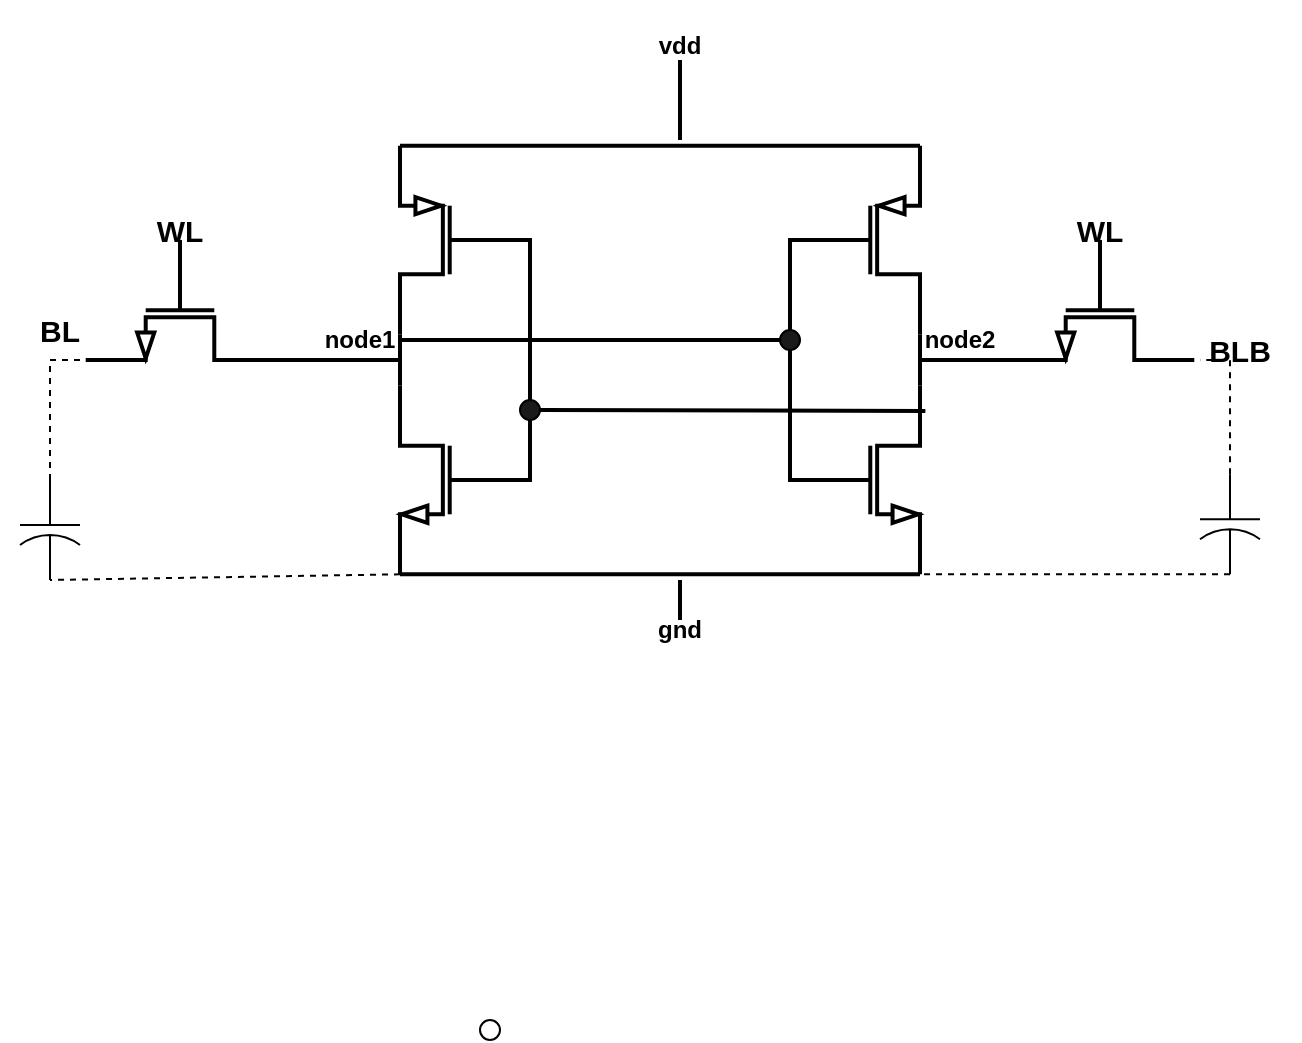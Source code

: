 <mxfile version="22.0.4" type="device">
  <diagram name="Page-1" id="3rK5DHKhRLW5s2AJK6Ox">
    <mxGraphModel dx="989" dy="468" grid="1" gridSize="10" guides="1" tooltips="1" connect="1" arrows="1" fold="1" page="1" pageScale="1" pageWidth="850" pageHeight="1100" math="0" shadow="0">
      <root>
        <mxCell id="0" />
        <mxCell id="1" parent="0" />
        <mxCell id="UJMpHwvXwwzh0vuMlpc5-69" value="" style="verticalLabelPosition=bottom;shadow=0;dashed=0;align=center;html=1;verticalAlign=top;shape=mxgraph.electrical.transistors.pmos;pointerEvents=1;strokeWidth=2;" vertex="1" parent="1">
          <mxGeometry x="460" y="120" width="60" height="100" as="geometry" />
        </mxCell>
        <mxCell id="UJMpHwvXwwzh0vuMlpc5-70" value="" style="verticalLabelPosition=bottom;shadow=0;dashed=0;align=center;html=1;verticalAlign=top;shape=mxgraph.electrical.transistors.pmos;pointerEvents=1;flipH=1;strokeWidth=2;" vertex="1" parent="1">
          <mxGeometry x="260" y="120" width="60" height="100" as="geometry" />
        </mxCell>
        <mxCell id="UJMpHwvXwwzh0vuMlpc5-71" value="" style="verticalLabelPosition=bottom;shadow=0;dashed=0;align=center;html=1;verticalAlign=top;shape=mxgraph.electrical.transistors.nmos;pointerEvents=1;strokeWidth=2;" vertex="1" parent="1">
          <mxGeometry x="460" y="240" width="60" height="100" as="geometry" />
        </mxCell>
        <mxCell id="UJMpHwvXwwzh0vuMlpc5-72" value="" style="verticalLabelPosition=bottom;shadow=0;dashed=0;align=center;html=1;verticalAlign=top;shape=mxgraph.electrical.transistors.nmos;pointerEvents=1;flipH=1;strokeWidth=2;" vertex="1" parent="1">
          <mxGeometry x="260" y="240" width="60" height="100" as="geometry" />
        </mxCell>
        <mxCell id="UJMpHwvXwwzh0vuMlpc5-73" value="" style="verticalLabelPosition=bottom;shadow=0;dashed=0;align=center;html=1;verticalAlign=top;shape=mxgraph.electrical.transistors.nmos;pointerEvents=1;direction=south;strokeWidth=2;" vertex="1" parent="1">
          <mxGeometry x="560" y="170" width="100" height="60" as="geometry" />
        </mxCell>
        <mxCell id="UJMpHwvXwwzh0vuMlpc5-74" value="" style="verticalLabelPosition=bottom;shadow=0;dashed=0;align=center;html=1;verticalAlign=top;shape=mxgraph.electrical.transistors.nmos;pointerEvents=1;direction=south;strokeWidth=2;" vertex="1" parent="1">
          <mxGeometry x="100" y="170" width="100" height="60" as="geometry" />
        </mxCell>
        <mxCell id="UJMpHwvXwwzh0vuMlpc5-75" value="" style="endArrow=none;html=1;rounded=0;entryX=1;entryY=1;entryDx=0;entryDy=0;entryPerimeter=0;exitX=1;exitY=0;exitDx=0;exitDy=0;exitPerimeter=0;strokeWidth=2;" edge="1" parent="1" source="UJMpHwvXwwzh0vuMlpc5-71" target="UJMpHwvXwwzh0vuMlpc5-69">
          <mxGeometry width="50" height="50" relative="1" as="geometry">
            <mxPoint x="410" y="300" as="sourcePoint" />
            <mxPoint x="410" y="220" as="targetPoint" />
          </mxGeometry>
        </mxCell>
        <mxCell id="UJMpHwvXwwzh0vuMlpc5-76" value="" style="endArrow=none;html=1;rounded=0;entryX=1;entryY=1;entryDx=0;entryDy=0;entryPerimeter=0;exitX=1;exitY=0;exitDx=0;exitDy=0;exitPerimeter=0;strokeWidth=2;" edge="1" parent="1" source="UJMpHwvXwwzh0vuMlpc5-72" target="UJMpHwvXwwzh0vuMlpc5-70">
          <mxGeometry width="50" height="50" relative="1" as="geometry">
            <mxPoint x="400" y="390" as="sourcePoint" />
            <mxPoint x="450" y="340" as="targetPoint" />
          </mxGeometry>
        </mxCell>
        <mxCell id="UJMpHwvXwwzh0vuMlpc5-77" value="" style="endArrow=none;html=1;rounded=0;entryX=1;entryY=-0.548;entryDx=0;entryDy=0;entryPerimeter=0;strokeWidth=2;" edge="1" parent="1" target="UJMpHwvXwwzh0vuMlpc5-74">
          <mxGeometry width="50" height="50" relative="1" as="geometry">
            <mxPoint x="260" y="230" as="sourcePoint" />
            <mxPoint x="230" y="240" as="targetPoint" />
          </mxGeometry>
        </mxCell>
        <mxCell id="UJMpHwvXwwzh0vuMlpc5-78" value="" style="endArrow=none;html=1;rounded=0;strokeWidth=2;" edge="1" parent="1">
          <mxGeometry width="50" height="50" relative="1" as="geometry">
            <mxPoint x="570" y="230" as="sourcePoint" />
            <mxPoint x="520" y="230" as="targetPoint" />
          </mxGeometry>
        </mxCell>
        <mxCell id="UJMpHwvXwwzh0vuMlpc5-81" value="" style="endArrow=none;html=1;rounded=0;entryX=1;entryY=0;entryDx=0;entryDy=0;entryPerimeter=0;exitX=1;exitY=0;exitDx=0;exitDy=0;exitPerimeter=0;strokeWidth=2;" edge="1" parent="1" source="UJMpHwvXwwzh0vuMlpc5-70" target="UJMpHwvXwwzh0vuMlpc5-69">
          <mxGeometry width="50" height="50" relative="1" as="geometry">
            <mxPoint x="400" y="130" as="sourcePoint" />
            <mxPoint x="400" y="70" as="targetPoint" />
          </mxGeometry>
        </mxCell>
        <mxCell id="UJMpHwvXwwzh0vuMlpc5-82" value="" style="endArrow=none;html=1;rounded=0;entryX=1;entryY=1;entryDx=0;entryDy=0;entryPerimeter=0;strokeWidth=2;exitX=1;exitY=1;exitDx=0;exitDy=0;exitPerimeter=0;" edge="1" parent="1" source="UJMpHwvXwwzh0vuMlpc5-72" target="UJMpHwvXwwzh0vuMlpc5-71">
          <mxGeometry width="50" height="50" relative="1" as="geometry">
            <mxPoint x="300" y="460" as="sourcePoint" />
            <mxPoint x="450" y="340" as="targetPoint" />
          </mxGeometry>
        </mxCell>
        <mxCell id="UJMpHwvXwwzh0vuMlpc5-85" value="BL" style="text;strokeColor=none;align=center;fillColor=none;html=1;verticalAlign=middle;whiteSpace=wrap;rounded=0;fontStyle=1;fontSize=15;" vertex="1" parent="1">
          <mxGeometry x="60" y="200" width="60" height="30" as="geometry" />
        </mxCell>
        <mxCell id="UJMpHwvXwwzh0vuMlpc5-86" value="BLB" style="text;strokeColor=none;align=center;fillColor=none;html=1;verticalAlign=middle;whiteSpace=wrap;rounded=0;fontStyle=1;fontSize=15;" vertex="1" parent="1">
          <mxGeometry x="650" y="210" width="60" height="30" as="geometry" />
        </mxCell>
        <mxCell id="UJMpHwvXwwzh0vuMlpc5-87" value="WL" style="text;strokeColor=none;align=center;fillColor=none;html=1;verticalAlign=middle;whiteSpace=wrap;rounded=0;fontStyle=1;fontSize=15;" vertex="1" parent="1">
          <mxGeometry x="120" y="150" width="60" height="30" as="geometry" />
        </mxCell>
        <mxCell id="UJMpHwvXwwzh0vuMlpc5-88" value="WL" style="text;strokeColor=none;align=center;fillColor=none;html=1;verticalAlign=middle;whiteSpace=wrap;rounded=0;fontStyle=1;fontSize=15;" vertex="1" parent="1">
          <mxGeometry x="580" y="150" width="60" height="30" as="geometry" />
        </mxCell>
        <mxCell id="UJMpHwvXwwzh0vuMlpc5-89" value="" style="endArrow=none;html=1;rounded=0;strokeWidth=2;" edge="1" parent="1">
          <mxGeometry width="50" height="50" relative="1" as="geometry">
            <mxPoint x="400" y="80" as="sourcePoint" />
            <mxPoint x="400" y="120" as="targetPoint" />
          </mxGeometry>
        </mxCell>
        <mxCell id="UJMpHwvXwwzh0vuMlpc5-90" value="&lt;div&gt;&lt;br&gt;&lt;/div&gt;&lt;div&gt;vdd&lt;br&gt;&lt;/div&gt;" style="text;strokeColor=none;align=center;fillColor=none;html=1;verticalAlign=middle;whiteSpace=wrap;rounded=0;fontStyle=1" vertex="1" parent="1">
          <mxGeometry x="370" y="50" width="60" height="30" as="geometry" />
        </mxCell>
        <mxCell id="UJMpHwvXwwzh0vuMlpc5-91" value="" style="endArrow=none;html=1;rounded=0;fontSize=12;strokeWidth=2;" edge="1" parent="1">
          <mxGeometry width="50" height="50" relative="1" as="geometry">
            <mxPoint x="400" y="340" as="sourcePoint" />
            <mxPoint x="400" y="360" as="targetPoint" />
          </mxGeometry>
        </mxCell>
        <mxCell id="UJMpHwvXwwzh0vuMlpc5-92" value="gnd" style="text;strokeColor=none;align=center;fillColor=none;html=1;verticalAlign=middle;whiteSpace=wrap;rounded=0;strokeWidth=2;fontStyle=1" vertex="1" parent="1">
          <mxGeometry x="370" y="350" width="60" height="30" as="geometry" />
        </mxCell>
        <mxCell id="UJMpHwvXwwzh0vuMlpc5-93" value="node1" style="text;strokeColor=none;align=center;fillColor=none;html=1;verticalAlign=middle;whiteSpace=wrap;rounded=0;fontStyle=1" vertex="1" parent="1">
          <mxGeometry x="210" y="210" width="60" height="20" as="geometry" />
        </mxCell>
        <mxCell id="UJMpHwvXwwzh0vuMlpc5-95" value="node2" style="text;strokeColor=none;align=center;fillColor=none;html=1;verticalAlign=middle;whiteSpace=wrap;rounded=0;fontStyle=1" vertex="1" parent="1">
          <mxGeometry x="510" y="210" width="60" height="20" as="geometry" />
        </mxCell>
        <mxCell id="UJMpHwvXwwzh0vuMlpc5-96" value="" style="pointerEvents=1;verticalLabelPosition=bottom;shadow=0;dashed=0;align=center;html=1;verticalAlign=top;shape=mxgraph.electrical.capacitors.capacitor_2;direction=south;fontSize=13;" vertex="1" parent="1">
          <mxGeometry x="70" y="290" width="30" height="50" as="geometry" />
        </mxCell>
        <mxCell id="UJMpHwvXwwzh0vuMlpc5-97" value="" style="endArrow=none;dashed=1;html=1;rounded=0;entryX=0.75;entryY=1;entryDx=0;entryDy=0;exitX=0;exitY=0.5;exitDx=0;exitDy=0;exitPerimeter=0;" edge="1" parent="1" source="UJMpHwvXwwzh0vuMlpc5-96" target="UJMpHwvXwwzh0vuMlpc5-85">
          <mxGeometry width="50" height="50" relative="1" as="geometry">
            <mxPoint x="400" y="370" as="sourcePoint" />
            <mxPoint x="450" y="320" as="targetPoint" />
            <Array as="points">
              <mxPoint x="85" y="230" />
            </Array>
          </mxGeometry>
        </mxCell>
        <mxCell id="UJMpHwvXwwzh0vuMlpc5-100" value="" style="endArrow=none;dashed=1;html=1;rounded=0;entryX=1;entryY=0.5;entryDx=0;entryDy=0;entryPerimeter=0;exitX=1;exitY=1;exitDx=0;exitDy=0;exitPerimeter=0;" edge="1" parent="1" source="UJMpHwvXwwzh0vuMlpc5-72" target="UJMpHwvXwwzh0vuMlpc5-96">
          <mxGeometry width="50" height="50" relative="1" as="geometry">
            <mxPoint x="400" y="370" as="sourcePoint" />
            <mxPoint x="450" y="320" as="targetPoint" />
          </mxGeometry>
        </mxCell>
        <mxCell id="UJMpHwvXwwzh0vuMlpc5-101" value="" style="pointerEvents=1;verticalLabelPosition=bottom;shadow=0;dashed=0;align=center;html=1;verticalAlign=top;shape=mxgraph.electrical.capacitors.capacitor_2;direction=south;" vertex="1" parent="1">
          <mxGeometry x="660" y="287.14" width="30" height="50" as="geometry" />
        </mxCell>
        <mxCell id="UJMpHwvXwwzh0vuMlpc5-102" value="" style="endArrow=none;dashed=1;html=1;rounded=0;entryX=0.167;entryY=0.667;entryDx=0;entryDy=0;entryPerimeter=0;exitX=0;exitY=0.5;exitDx=0;exitDy=0;exitPerimeter=0;" edge="1" parent="1" source="UJMpHwvXwwzh0vuMlpc5-101" target="UJMpHwvXwwzh0vuMlpc5-86">
          <mxGeometry width="50" height="50" relative="1" as="geometry">
            <mxPoint x="400" y="370" as="sourcePoint" />
            <mxPoint x="450" y="320" as="targetPoint" />
            <Array as="points">
              <mxPoint x="675" y="230" />
            </Array>
          </mxGeometry>
        </mxCell>
        <mxCell id="UJMpHwvXwwzh0vuMlpc5-104" value="" style="endArrow=none;dashed=1;html=1;rounded=0;entryX=1;entryY=1;entryDx=0;entryDy=0;entryPerimeter=0;exitX=1;exitY=0.5;exitDx=0;exitDy=0;exitPerimeter=0;" edge="1" parent="1" source="UJMpHwvXwwzh0vuMlpc5-101" target="UJMpHwvXwwzh0vuMlpc5-71">
          <mxGeometry width="50" height="50" relative="1" as="geometry">
            <mxPoint x="400" y="370" as="sourcePoint" />
            <mxPoint x="450" y="320" as="targetPoint" />
          </mxGeometry>
        </mxCell>
        <mxCell id="UJMpHwvXwwzh0vuMlpc5-105" value="" style="ellipse;whiteSpace=wrap;html=1;aspect=fixed;" vertex="1" parent="1">
          <mxGeometry x="300" y="560" width="10" height="10" as="geometry" />
        </mxCell>
        <mxCell id="mkpMTUnrsjfbZvk3kkcX-8" value="" style="ellipse;whiteSpace=wrap;html=1;aspect=fixed;fillColor=#1A1A1A;" vertex="1" parent="1">
          <mxGeometry x="450" y="215" width="10" height="10" as="geometry" />
        </mxCell>
        <mxCell id="mkpMTUnrsjfbZvk3kkcX-10" value="" style="endArrow=none;html=1;rounded=0;exitX=0.5;exitY=0;exitDx=0;exitDy=0;entryX=0;entryY=0.5;entryDx=0;entryDy=0;entryPerimeter=0;strokeWidth=2;" edge="1" parent="1" source="mkpMTUnrsjfbZvk3kkcX-8" target="UJMpHwvXwwzh0vuMlpc5-69">
          <mxGeometry width="50" height="50" relative="1" as="geometry">
            <mxPoint x="400" y="330" as="sourcePoint" />
            <mxPoint x="455" y="170" as="targetPoint" />
            <Array as="points">
              <mxPoint x="455" y="170" />
            </Array>
          </mxGeometry>
        </mxCell>
        <mxCell id="mkpMTUnrsjfbZvk3kkcX-12" value="" style="endArrow=none;html=1;rounded=0;entryX=0.5;entryY=1;entryDx=0;entryDy=0;exitX=0;exitY=0.5;exitDx=0;exitDy=0;exitPerimeter=0;strokeWidth=2;" edge="1" parent="1" source="UJMpHwvXwwzh0vuMlpc5-71" target="mkpMTUnrsjfbZvk3kkcX-8">
          <mxGeometry width="50" height="50" relative="1" as="geometry">
            <mxPoint x="400" y="330" as="sourcePoint" />
            <mxPoint x="450" y="280" as="targetPoint" />
            <Array as="points">
              <mxPoint x="455" y="290" />
            </Array>
          </mxGeometry>
        </mxCell>
        <mxCell id="mkpMTUnrsjfbZvk3kkcX-13" value="" style="endArrow=none;html=1;rounded=0;entryX=0;entryY=0.5;entryDx=0;entryDy=0;exitX=0.833;exitY=0.5;exitDx=0;exitDy=0;exitPerimeter=0;strokeWidth=2;" edge="1" parent="1" source="UJMpHwvXwwzh0vuMlpc5-93" target="mkpMTUnrsjfbZvk3kkcX-8">
          <mxGeometry width="50" height="50" relative="1" as="geometry">
            <mxPoint x="400" y="330" as="sourcePoint" />
            <mxPoint x="450" y="280" as="targetPoint" />
          </mxGeometry>
        </mxCell>
        <mxCell id="mkpMTUnrsjfbZvk3kkcX-14" value="" style="ellipse;whiteSpace=wrap;html=1;aspect=fixed;fillColor=#1A1A1A;" vertex="1" parent="1">
          <mxGeometry x="320" y="250" width="10" height="10" as="geometry" />
        </mxCell>
        <mxCell id="mkpMTUnrsjfbZvk3kkcX-15" value="" style="endArrow=none;html=1;rounded=0;entryX=0;entryY=0.5;entryDx=0;entryDy=0;entryPerimeter=0;exitX=0.5;exitY=0;exitDx=0;exitDy=0;strokeWidth=2;" edge="1" parent="1" source="mkpMTUnrsjfbZvk3kkcX-14" target="UJMpHwvXwwzh0vuMlpc5-70">
          <mxGeometry width="50" height="50" relative="1" as="geometry">
            <mxPoint x="400" y="330" as="sourcePoint" />
            <mxPoint x="450" y="280" as="targetPoint" />
            <Array as="points">
              <mxPoint x="325" y="170" />
            </Array>
          </mxGeometry>
        </mxCell>
        <mxCell id="mkpMTUnrsjfbZvk3kkcX-17" value="" style="endArrow=none;html=1;rounded=0;entryX=0.5;entryY=1;entryDx=0;entryDy=0;exitX=0;exitY=0.5;exitDx=0;exitDy=0;exitPerimeter=0;strokeWidth=2;" edge="1" parent="1" source="UJMpHwvXwwzh0vuMlpc5-72" target="mkpMTUnrsjfbZvk3kkcX-14">
          <mxGeometry width="50" height="50" relative="1" as="geometry">
            <mxPoint x="375" y="315" as="sourcePoint" />
            <mxPoint x="425" y="265" as="targetPoint" />
            <Array as="points">
              <mxPoint x="325" y="290" />
            </Array>
          </mxGeometry>
        </mxCell>
        <mxCell id="mkpMTUnrsjfbZvk3kkcX-18" value="" style="endArrow=none;html=1;rounded=0;exitX=1;exitY=0.5;exitDx=0;exitDy=0;entryX=1.045;entryY=0.134;entryDx=0;entryDy=0;entryPerimeter=0;strokeWidth=2;" edge="1" parent="1" source="mkpMTUnrsjfbZvk3kkcX-14" target="UJMpHwvXwwzh0vuMlpc5-71">
          <mxGeometry width="50" height="50" relative="1" as="geometry">
            <mxPoint x="400" y="330" as="sourcePoint" />
            <mxPoint x="450" y="280" as="targetPoint" />
          </mxGeometry>
        </mxCell>
      </root>
    </mxGraphModel>
  </diagram>
</mxfile>
